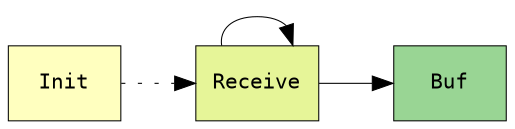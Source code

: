 digraph {
    rankdir=LR
    compound=true
    fontname="Inconsolata, Consolas"
    fontsize=10
    margin="0,0"
    ranksep=0.5
    nodesep=0.2
    penwidth=0.5
    
    node [shape=box, fontname="Inconsolata, Consolas", fontsize=10, penwidth=0.5, style=filled, colorscheme=spectral7]
    edge [fontname="Inconsolata, Consolas", fontsize=10, penwidth=0.5]


	Init[fillcolor=4]
	Receive[fillcolor=5]
	Buf[fillcolor=6]
	

	Receive -> Receive    
	Receive -> Buf

	edge[style=dotted]
	Init -> Receive
}

